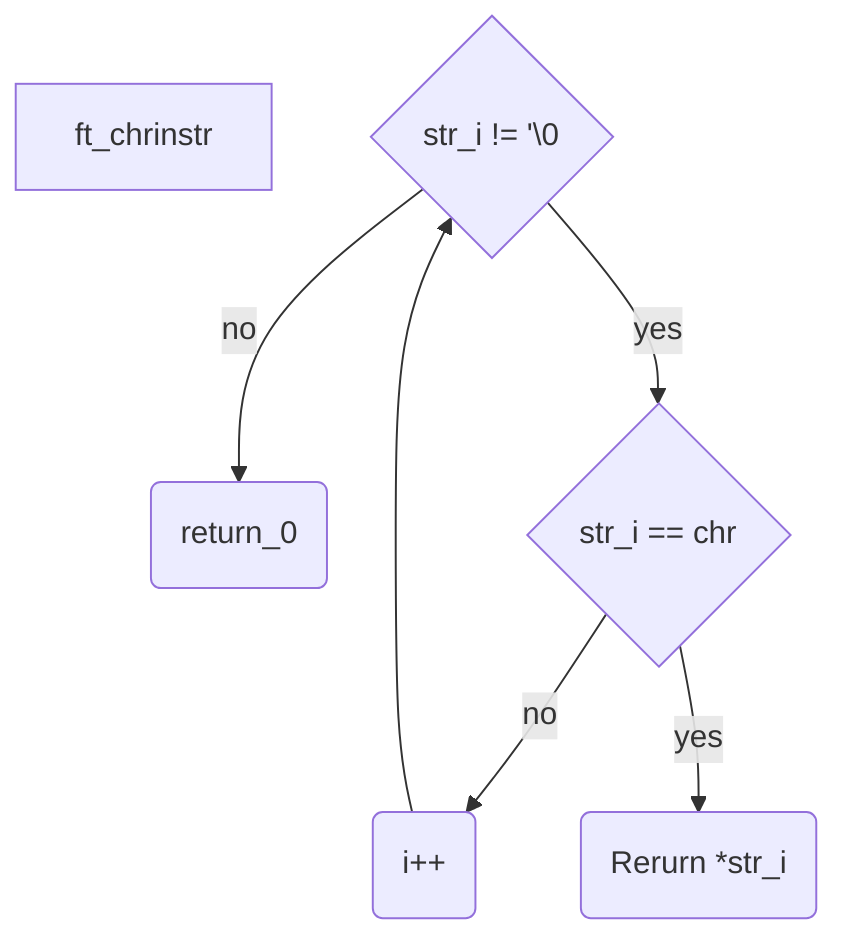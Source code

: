 flowchart TD
ft_chrinstr
A{str_i != '\0} -- no --> E(return_0) 
A -- yes --> B{str_i == chr}
B -- no -->C(i++)-->A
B -- yes -->D(Rerurn *str_i)